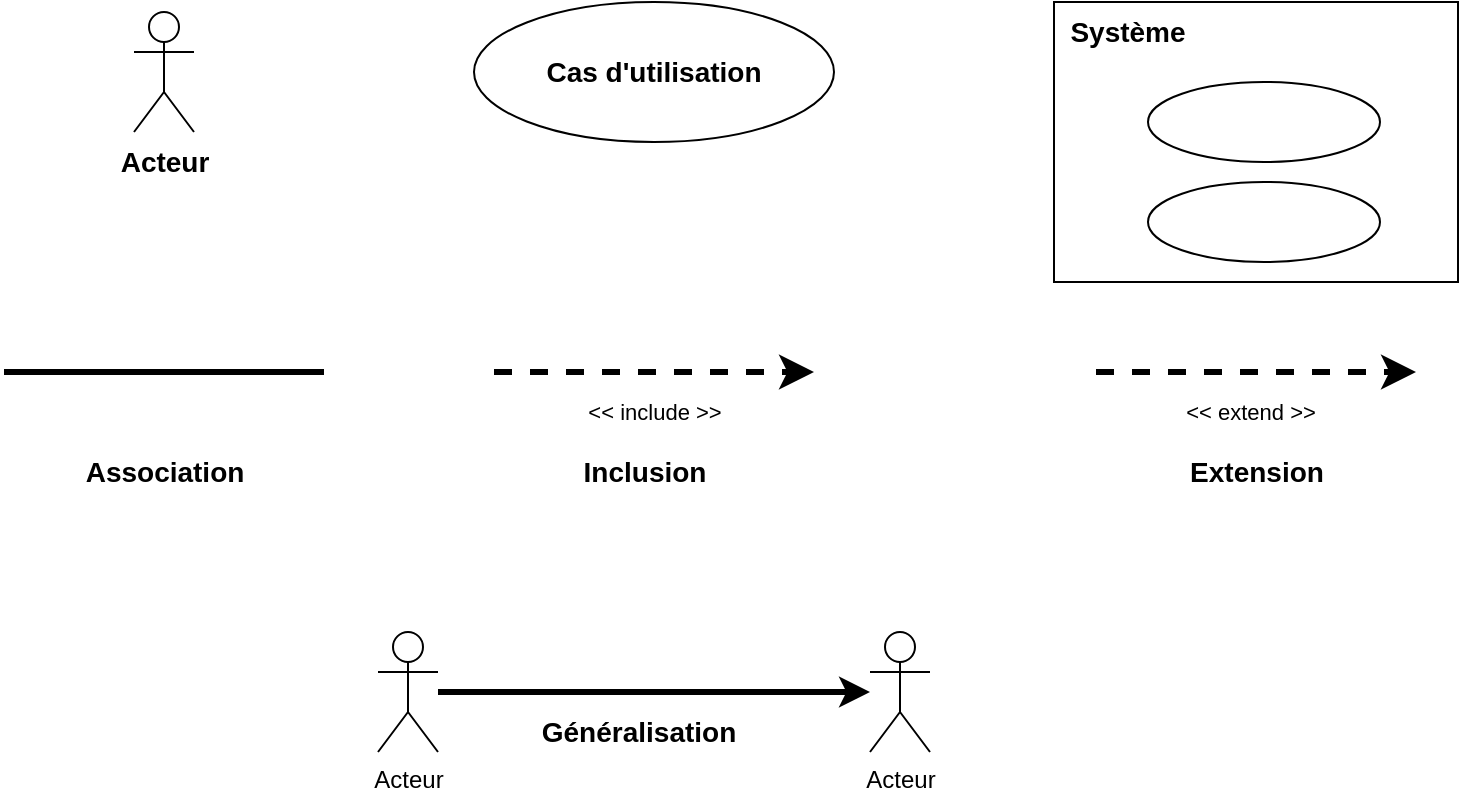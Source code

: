<mxfile version="24.7.8">
  <diagram name="Page-1" id="IFjFr0oD14mKjOrLkYkg">
    <mxGraphModel dx="1306" dy="834" grid="1" gridSize="10" guides="1" tooltips="1" connect="1" arrows="1" fold="1" page="1" pageScale="1" pageWidth="827" pageHeight="1169" math="0" shadow="0">
      <root>
        <mxCell id="0" />
        <mxCell id="1" parent="0" />
        <mxCell id="wHZk7XoFHJyvNjya5gAO-1" value="&lt;b&gt;&lt;font style=&quot;font-size: 14px;&quot;&gt;Acteur&lt;/font&gt;&lt;/b&gt;" style="shape=umlActor;verticalLabelPosition=bottom;verticalAlign=top;html=1;" vertex="1" parent="1">
          <mxGeometry x="100" y="40" width="30" height="60" as="geometry" />
        </mxCell>
        <mxCell id="wHZk7XoFHJyvNjya5gAO-2" value="&lt;b&gt;&lt;font style=&quot;font-size: 14px;&quot;&gt;Cas d&#39;utilisation&lt;/font&gt;&lt;/b&gt;" style="ellipse;whiteSpace=wrap;html=1;" vertex="1" parent="1">
          <mxGeometry x="270" y="35" width="180" height="70" as="geometry" />
        </mxCell>
        <mxCell id="wHZk7XoFHJyvNjya5gAO-3" value="" style="endArrow=none;startArrow=none;endFill=0;startFill=0;endSize=8;html=1;verticalAlign=bottom;labelBackgroundColor=none;strokeWidth=3;rounded=0;" edge="1" parent="1">
          <mxGeometry width="160" relative="1" as="geometry">
            <mxPoint x="35" y="220" as="sourcePoint" />
            <mxPoint x="195" y="220" as="targetPoint" />
          </mxGeometry>
        </mxCell>
        <mxCell id="wHZk7XoFHJyvNjya5gAO-4" value="&lt;b style=&quot;font-size: 14px;&quot;&gt;Association&lt;/b&gt;" style="edgeLabel;html=1;align=center;verticalAlign=middle;resizable=0;points=[];fontSize=14;" vertex="1" connectable="0" parent="wHZk7XoFHJyvNjya5gAO-3">
          <mxGeometry x="-0.469" y="-2" relative="1" as="geometry">
            <mxPoint x="37" y="48" as="offset" />
          </mxGeometry>
        </mxCell>
        <mxCell id="wHZk7XoFHJyvNjya5gAO-5" value="" style="endArrow=classic;startArrow=none;endFill=1;startFill=0;endSize=8;html=1;verticalAlign=bottom;labelBackgroundColor=none;strokeWidth=3;rounded=0;dashed=1;" edge="1" parent="1">
          <mxGeometry width="160" relative="1" as="geometry">
            <mxPoint x="280" y="220" as="sourcePoint" />
            <mxPoint x="440" y="220" as="targetPoint" />
          </mxGeometry>
        </mxCell>
        <mxCell id="wHZk7XoFHJyvNjya5gAO-6" value="&amp;lt;&amp;lt;&amp;nbsp;include &amp;gt;&amp;gt;" style="edgeLabel;html=1;align=center;verticalAlign=middle;resizable=0;points=[];" vertex="1" connectable="0" parent="wHZk7XoFHJyvNjya5gAO-5">
          <mxGeometry x="-0.469" y="-2" relative="1" as="geometry">
            <mxPoint x="37" y="18" as="offset" />
          </mxGeometry>
        </mxCell>
        <mxCell id="wHZk7XoFHJyvNjya5gAO-23" value="&lt;b style=&quot;font-size: 14px;&quot;&gt;Inclusion&lt;/b&gt;" style="edgeLabel;html=1;align=center;verticalAlign=middle;resizable=0;points=[];fontSize=14;" vertex="1" connectable="0" parent="wHZk7XoFHJyvNjya5gAO-5">
          <mxGeometry x="-0.812" y="2" relative="1" as="geometry">
            <mxPoint x="60" y="52" as="offset" />
          </mxGeometry>
        </mxCell>
        <mxCell id="wHZk7XoFHJyvNjya5gAO-7" value="" style="endArrow=classic;startArrow=none;endFill=1;startFill=0;endSize=8;html=1;verticalAlign=bottom;labelBackgroundColor=none;strokeWidth=3;rounded=0;dashed=1;" edge="1" parent="1">
          <mxGeometry width="160" relative="1" as="geometry">
            <mxPoint x="581" y="220" as="sourcePoint" />
            <mxPoint x="741" y="220" as="targetPoint" />
          </mxGeometry>
        </mxCell>
        <mxCell id="wHZk7XoFHJyvNjya5gAO-8" value="&amp;lt;&amp;lt; extend &amp;gt;&amp;gt;" style="edgeLabel;html=1;align=center;verticalAlign=middle;resizable=0;points=[];" vertex="1" connectable="0" parent="wHZk7XoFHJyvNjya5gAO-7">
          <mxGeometry x="-0.469" y="-2" relative="1" as="geometry">
            <mxPoint x="34" y="18" as="offset" />
          </mxGeometry>
        </mxCell>
        <mxCell id="wHZk7XoFHJyvNjya5gAO-24" value="&lt;b style=&quot;font-size: 14px;&quot;&gt;Extension&lt;/b&gt;" style="edgeLabel;html=1;align=center;verticalAlign=middle;resizable=0;points=[];fontSize=14;" vertex="1" connectable="0" parent="wHZk7XoFHJyvNjya5gAO-7">
          <mxGeometry x="-0.606" y="1" relative="1" as="geometry">
            <mxPoint x="48" y="51" as="offset" />
          </mxGeometry>
        </mxCell>
        <mxCell id="wHZk7XoFHJyvNjya5gAO-18" value="" style="group" vertex="1" connectable="0" parent="1">
          <mxGeometry x="560" y="35" width="202" height="140" as="geometry" />
        </mxCell>
        <mxCell id="wHZk7XoFHJyvNjya5gAO-9" value="" style="rounded=0;whiteSpace=wrap;html=1;container=0;" vertex="1" parent="wHZk7XoFHJyvNjya5gAO-18">
          <mxGeometry width="202" height="140" as="geometry" />
        </mxCell>
        <mxCell id="wHZk7XoFHJyvNjya5gAO-17" value="" style="group" vertex="1" connectable="0" parent="wHZk7XoFHJyvNjya5gAO-18">
          <mxGeometry x="7" width="156" height="130" as="geometry" />
        </mxCell>
        <mxCell id="wHZk7XoFHJyvNjya5gAO-11" value="" style="ellipse;whiteSpace=wrap;html=1;container=0;" vertex="1" parent="wHZk7XoFHJyvNjya5gAO-17">
          <mxGeometry x="40" y="40" width="116" height="40" as="geometry" />
        </mxCell>
        <mxCell id="wHZk7XoFHJyvNjya5gAO-10" value="" style="ellipse;whiteSpace=wrap;html=1;container=0;" vertex="1" parent="wHZk7XoFHJyvNjya5gAO-17">
          <mxGeometry x="40" y="90" width="116" height="40" as="geometry" />
        </mxCell>
        <mxCell id="wHZk7XoFHJyvNjya5gAO-12" value="&lt;b&gt;&lt;font style=&quot;font-size: 14px;&quot;&gt;Système&lt;/font&gt;&lt;/b&gt;" style="text;html=1;align=center;verticalAlign=middle;whiteSpace=wrap;rounded=0;container=0;" vertex="1" parent="wHZk7XoFHJyvNjya5gAO-17">
          <mxGeometry width="60" height="30" as="geometry" />
        </mxCell>
        <mxCell id="wHZk7XoFHJyvNjya5gAO-21" style="edgeStyle=orthogonalEdgeStyle;rounded=0;orthogonalLoop=1;jettySize=auto;html=1;strokeWidth=3;" edge="1" parent="1" source="wHZk7XoFHJyvNjya5gAO-19" target="wHZk7XoFHJyvNjya5gAO-20">
          <mxGeometry relative="1" as="geometry" />
        </mxCell>
        <mxCell id="wHZk7XoFHJyvNjya5gAO-22" value="&lt;b&gt;&lt;font style=&quot;font-size: 14px;&quot;&gt;Généralisation&lt;/font&gt;&lt;/b&gt;" style="edgeLabel;html=1;align=center;verticalAlign=middle;resizable=0;points=[];" vertex="1" connectable="0" parent="wHZk7XoFHJyvNjya5gAO-21">
          <mxGeometry x="0.241" y="3" relative="1" as="geometry">
            <mxPoint x="-34" y="23" as="offset" />
          </mxGeometry>
        </mxCell>
        <mxCell id="wHZk7XoFHJyvNjya5gAO-19" value="Acteur" style="shape=umlActor;verticalLabelPosition=bottom;verticalAlign=top;html=1;" vertex="1" parent="1">
          <mxGeometry x="222" y="350" width="30" height="60" as="geometry" />
        </mxCell>
        <mxCell id="wHZk7XoFHJyvNjya5gAO-20" value="Acteur" style="shape=umlActor;verticalLabelPosition=bottom;verticalAlign=top;html=1;" vertex="1" parent="1">
          <mxGeometry x="468" y="350" width="30" height="60" as="geometry" />
        </mxCell>
      </root>
    </mxGraphModel>
  </diagram>
</mxfile>
